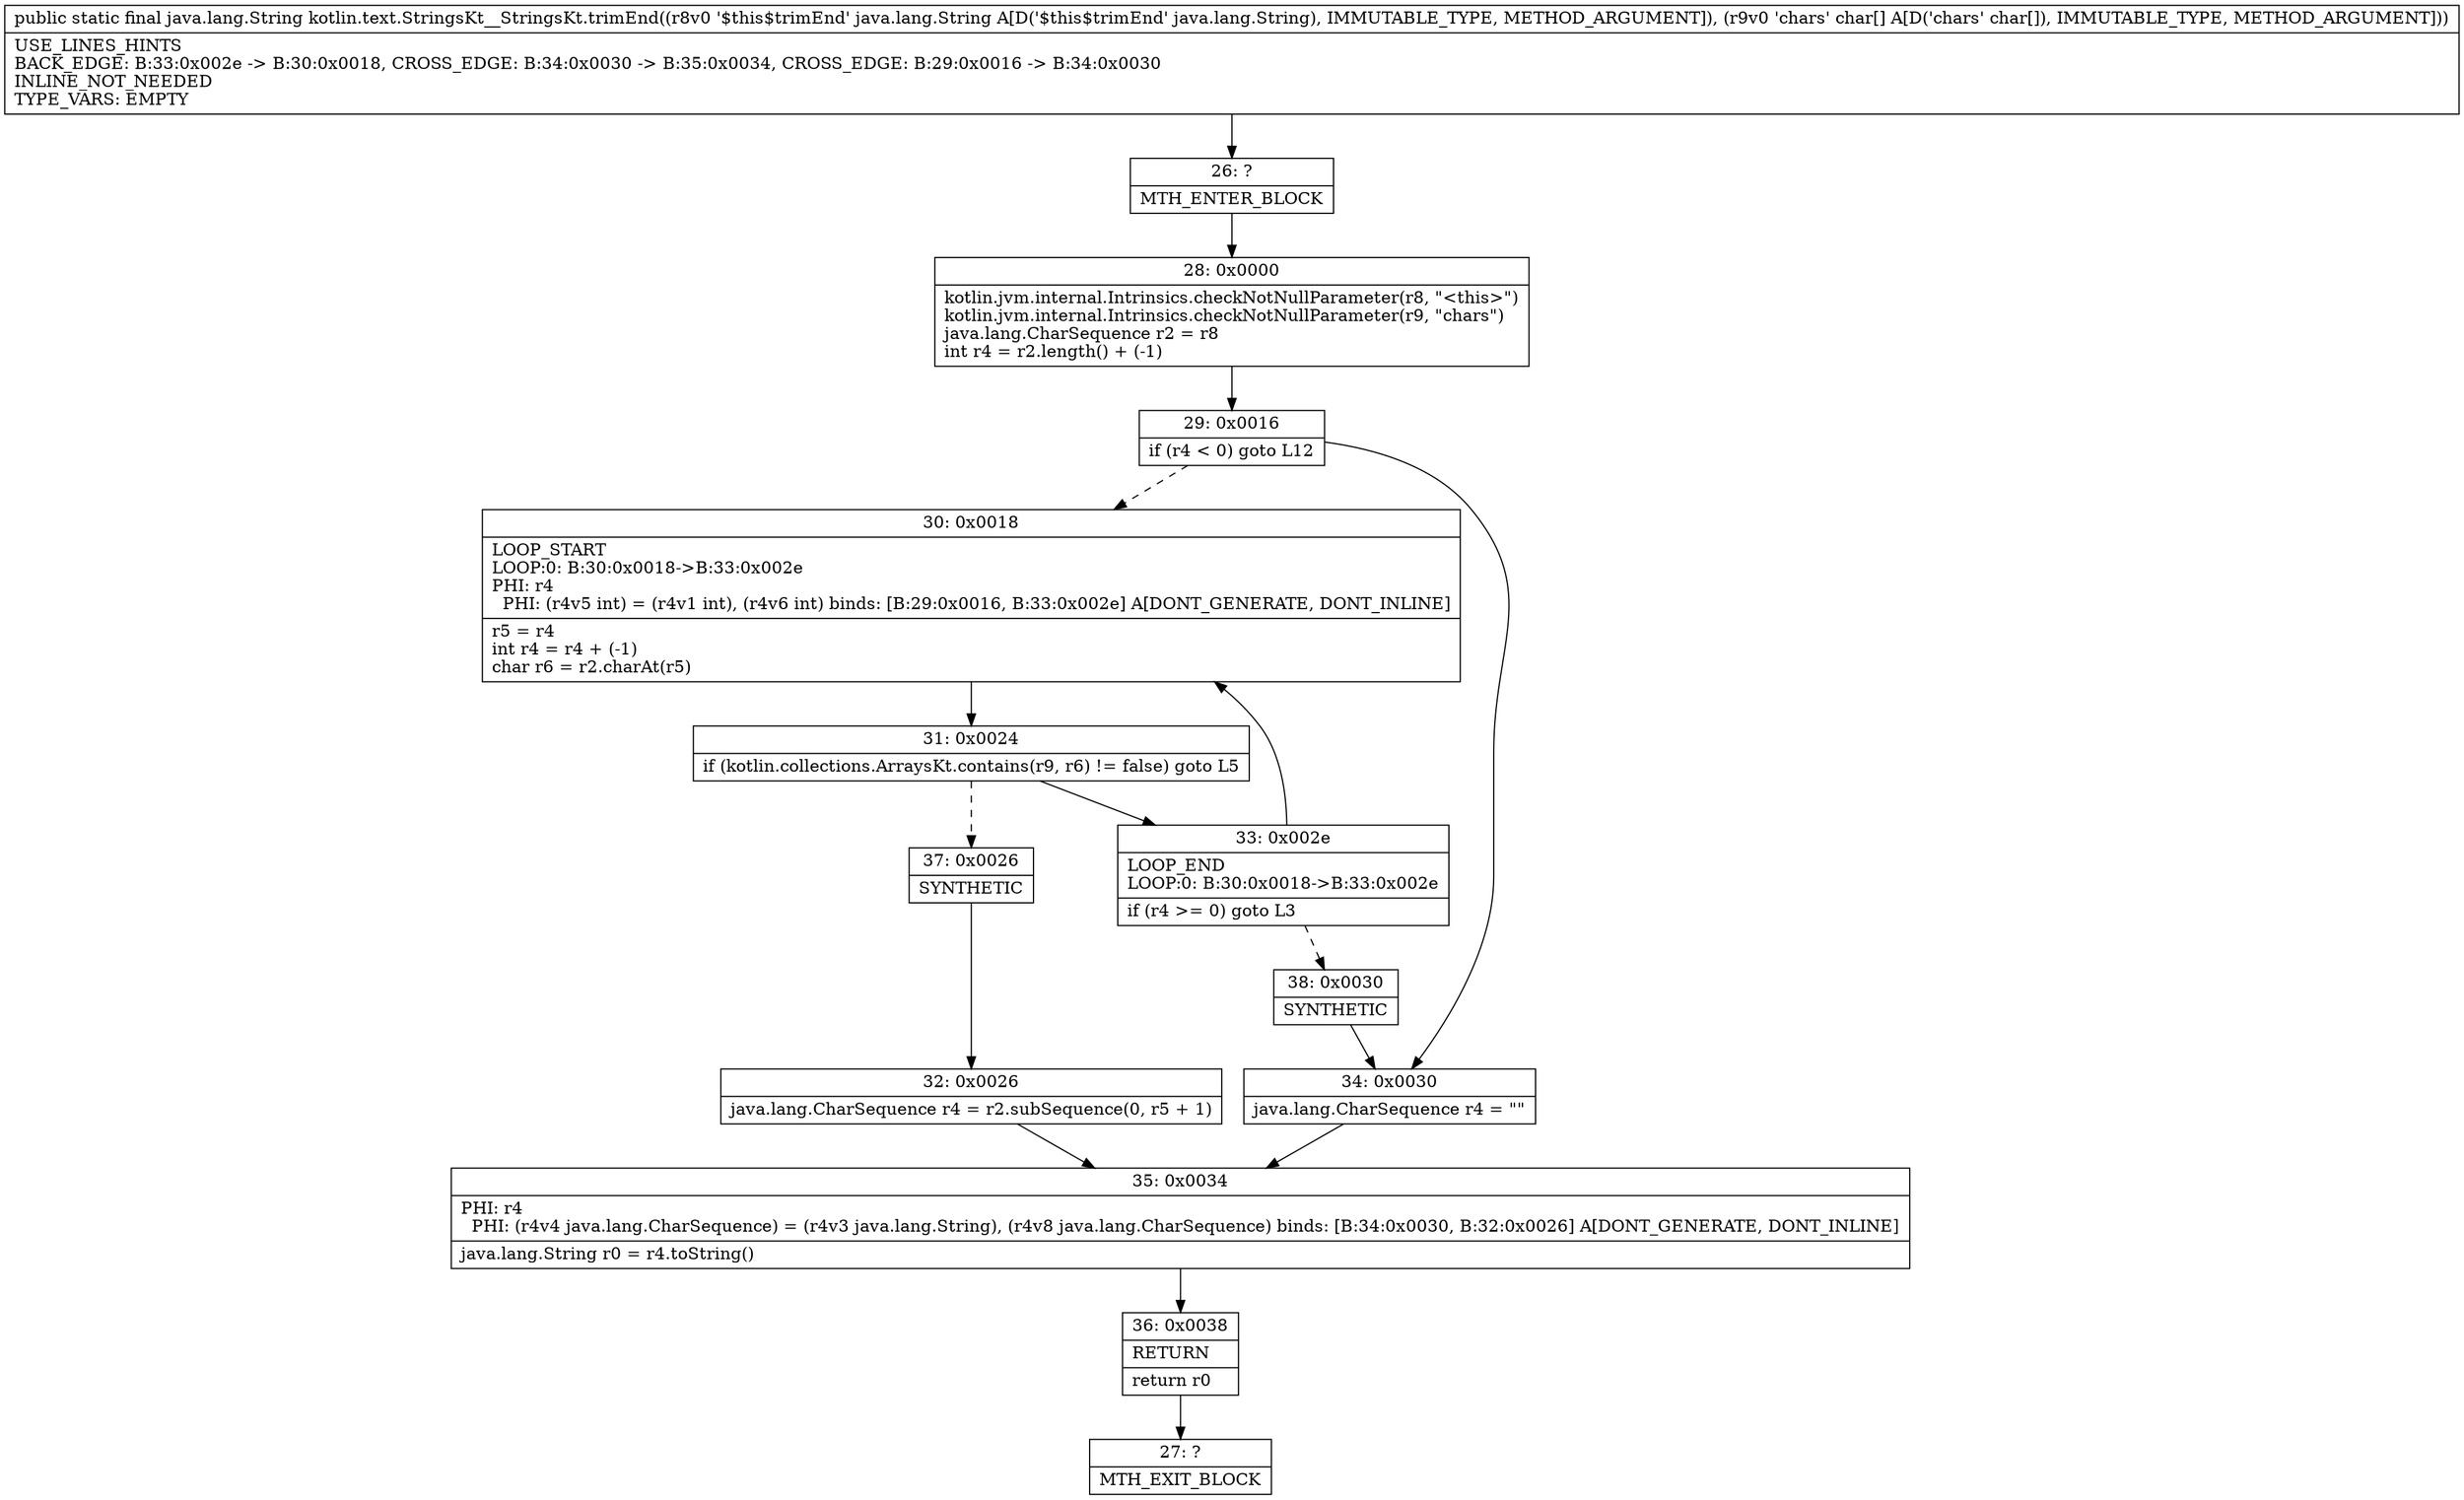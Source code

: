 digraph "CFG forkotlin.text.StringsKt__StringsKt.trimEnd(Ljava\/lang\/String;[C)Ljava\/lang\/String;" {
Node_26 [shape=record,label="{26\:\ ?|MTH_ENTER_BLOCK\l}"];
Node_28 [shape=record,label="{28\:\ 0x0000|kotlin.jvm.internal.Intrinsics.checkNotNullParameter(r8, \"\<this\>\")\lkotlin.jvm.internal.Intrinsics.checkNotNullParameter(r9, \"chars\")\ljava.lang.CharSequence r2 = r8\lint r4 = r2.length() + (\-1)\l}"];
Node_29 [shape=record,label="{29\:\ 0x0016|if (r4 \< 0) goto L12\l}"];
Node_30 [shape=record,label="{30\:\ 0x0018|LOOP_START\lLOOP:0: B:30:0x0018\-\>B:33:0x002e\lPHI: r4 \l  PHI: (r4v5 int) = (r4v1 int), (r4v6 int) binds: [B:29:0x0016, B:33:0x002e] A[DONT_GENERATE, DONT_INLINE]\l|r5 = r4\lint r4 = r4 + (\-1)\lchar r6 = r2.charAt(r5)\l}"];
Node_31 [shape=record,label="{31\:\ 0x0024|if (kotlin.collections.ArraysKt.contains(r9, r6) != false) goto L5\l}"];
Node_33 [shape=record,label="{33\:\ 0x002e|LOOP_END\lLOOP:0: B:30:0x0018\-\>B:33:0x002e\l|if (r4 \>= 0) goto L3\l}"];
Node_38 [shape=record,label="{38\:\ 0x0030|SYNTHETIC\l}"];
Node_37 [shape=record,label="{37\:\ 0x0026|SYNTHETIC\l}"];
Node_32 [shape=record,label="{32\:\ 0x0026|java.lang.CharSequence r4 = r2.subSequence(0, r5 + 1)\l}"];
Node_35 [shape=record,label="{35\:\ 0x0034|PHI: r4 \l  PHI: (r4v4 java.lang.CharSequence) = (r4v3 java.lang.String), (r4v8 java.lang.CharSequence) binds: [B:34:0x0030, B:32:0x0026] A[DONT_GENERATE, DONT_INLINE]\l|java.lang.String r0 = r4.toString()\l}"];
Node_36 [shape=record,label="{36\:\ 0x0038|RETURN\l|return r0\l}"];
Node_27 [shape=record,label="{27\:\ ?|MTH_EXIT_BLOCK\l}"];
Node_34 [shape=record,label="{34\:\ 0x0030|java.lang.CharSequence r4 = \"\"\l}"];
MethodNode[shape=record,label="{public static final java.lang.String kotlin.text.StringsKt__StringsKt.trimEnd((r8v0 '$this$trimEnd' java.lang.String A[D('$this$trimEnd' java.lang.String), IMMUTABLE_TYPE, METHOD_ARGUMENT]), (r9v0 'chars' char[] A[D('chars' char[]), IMMUTABLE_TYPE, METHOD_ARGUMENT]))  | USE_LINES_HINTS\lBACK_EDGE: B:33:0x002e \-\> B:30:0x0018, CROSS_EDGE: B:34:0x0030 \-\> B:35:0x0034, CROSS_EDGE: B:29:0x0016 \-\> B:34:0x0030\lINLINE_NOT_NEEDED\lTYPE_VARS: EMPTY\l}"];
MethodNode -> Node_26;Node_26 -> Node_28;
Node_28 -> Node_29;
Node_29 -> Node_30[style=dashed];
Node_29 -> Node_34;
Node_30 -> Node_31;
Node_31 -> Node_33;
Node_31 -> Node_37[style=dashed];
Node_33 -> Node_30;
Node_33 -> Node_38[style=dashed];
Node_38 -> Node_34;
Node_37 -> Node_32;
Node_32 -> Node_35;
Node_35 -> Node_36;
Node_36 -> Node_27;
Node_34 -> Node_35;
}

